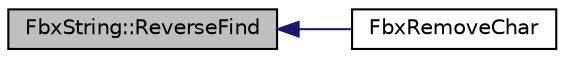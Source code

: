 digraph "FbxString::ReverseFind"
{
  edge [fontname="Helvetica",fontsize="10",labelfontname="Helvetica",labelfontsize="10"];
  node [fontname="Helvetica",fontsize="10",shape=record];
  rankdir="LR";
  Node139 [label="FbxString::ReverseFind",height=0.2,width=0.4,color="black", fillcolor="grey75", style="filled", fontcolor="black"];
  Node139 -> Node140 [dir="back",color="midnightblue",fontsize="10",style="solid",fontname="Helvetica"];
  Node140 [label="FbxRemoveChar",height=0.2,width=0.4,color="black", fillcolor="white", style="filled",URL="$fbxstring_8h.html#a42f53da67991b552e43d21f5ac4efa10"];
}
